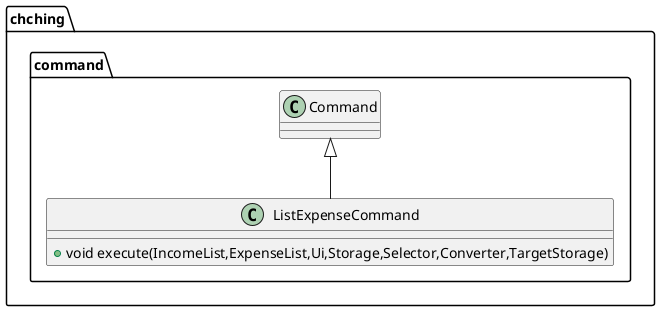 @startuml
class chching.command.ListExpenseCommand {
+ void execute(IncomeList,ExpenseList,Ui,Storage,Selector,Converter,TargetStorage)
}


chching.command.Command <|-- chching.command.ListExpenseCommand
@enduml